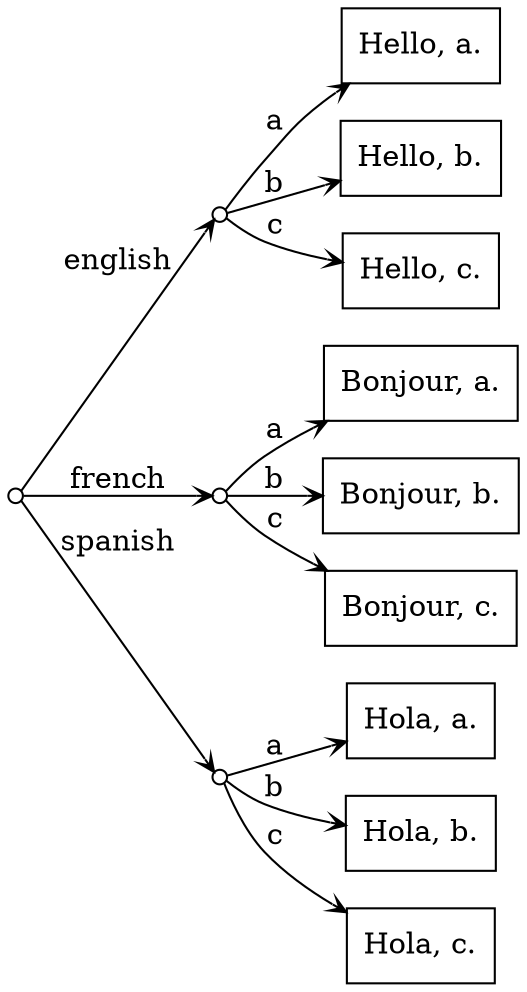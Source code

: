 digraph g {
  rankdir=LR;
  node [shape=none];
  edge [arrowhead=vee; arrowsize=0.75];

  "" [label=""; shape=circle; width=0.10];
  "" -> "/english" [label="english"];
  "/english" [label=""; shape=circle; width=0.10];
  "/english" -> "/english/a" [label="a"];
  "/english/a" [label="Hello, a."; shape=box];
  "/english" -> "/english/b" [label="b"];
  "/english/b" [label="Hello, b."; shape=box];
  "/english" -> "/english/c" [label="c"];
  "/english/c" [label="Hello, c."; shape=box];
  "" -> "/french" [label="french"];
  "/french" [label=""; shape=circle; width=0.10];
  "/french" -> "/french/a" [label="a"];
  "/french/a" [label="Bonjour, a."; shape=box];
  "/french" -> "/french/b" [label="b"];
  "/french/b" [label="Bonjour, b."; shape=box];
  "/french" -> "/french/c" [label="c"];
  "/french/c" [label="Bonjour, c."; shape=box];
  "" -> "/spanish" [label="spanish"];
  "/spanish" [label=""; shape=circle; width=0.10];
  "/spanish" -> "/spanish/a" [label="a"];
  "/spanish/a" [label="Hola, a."; shape=box];
  "/spanish" -> "/spanish/b" [label="b"];
  "/spanish/b" [label="Hola, b."; shape=box];
  "/spanish" -> "/spanish/c" [label="c"];
  "/spanish/c" [label="Hola, c."; shape=box];
}
